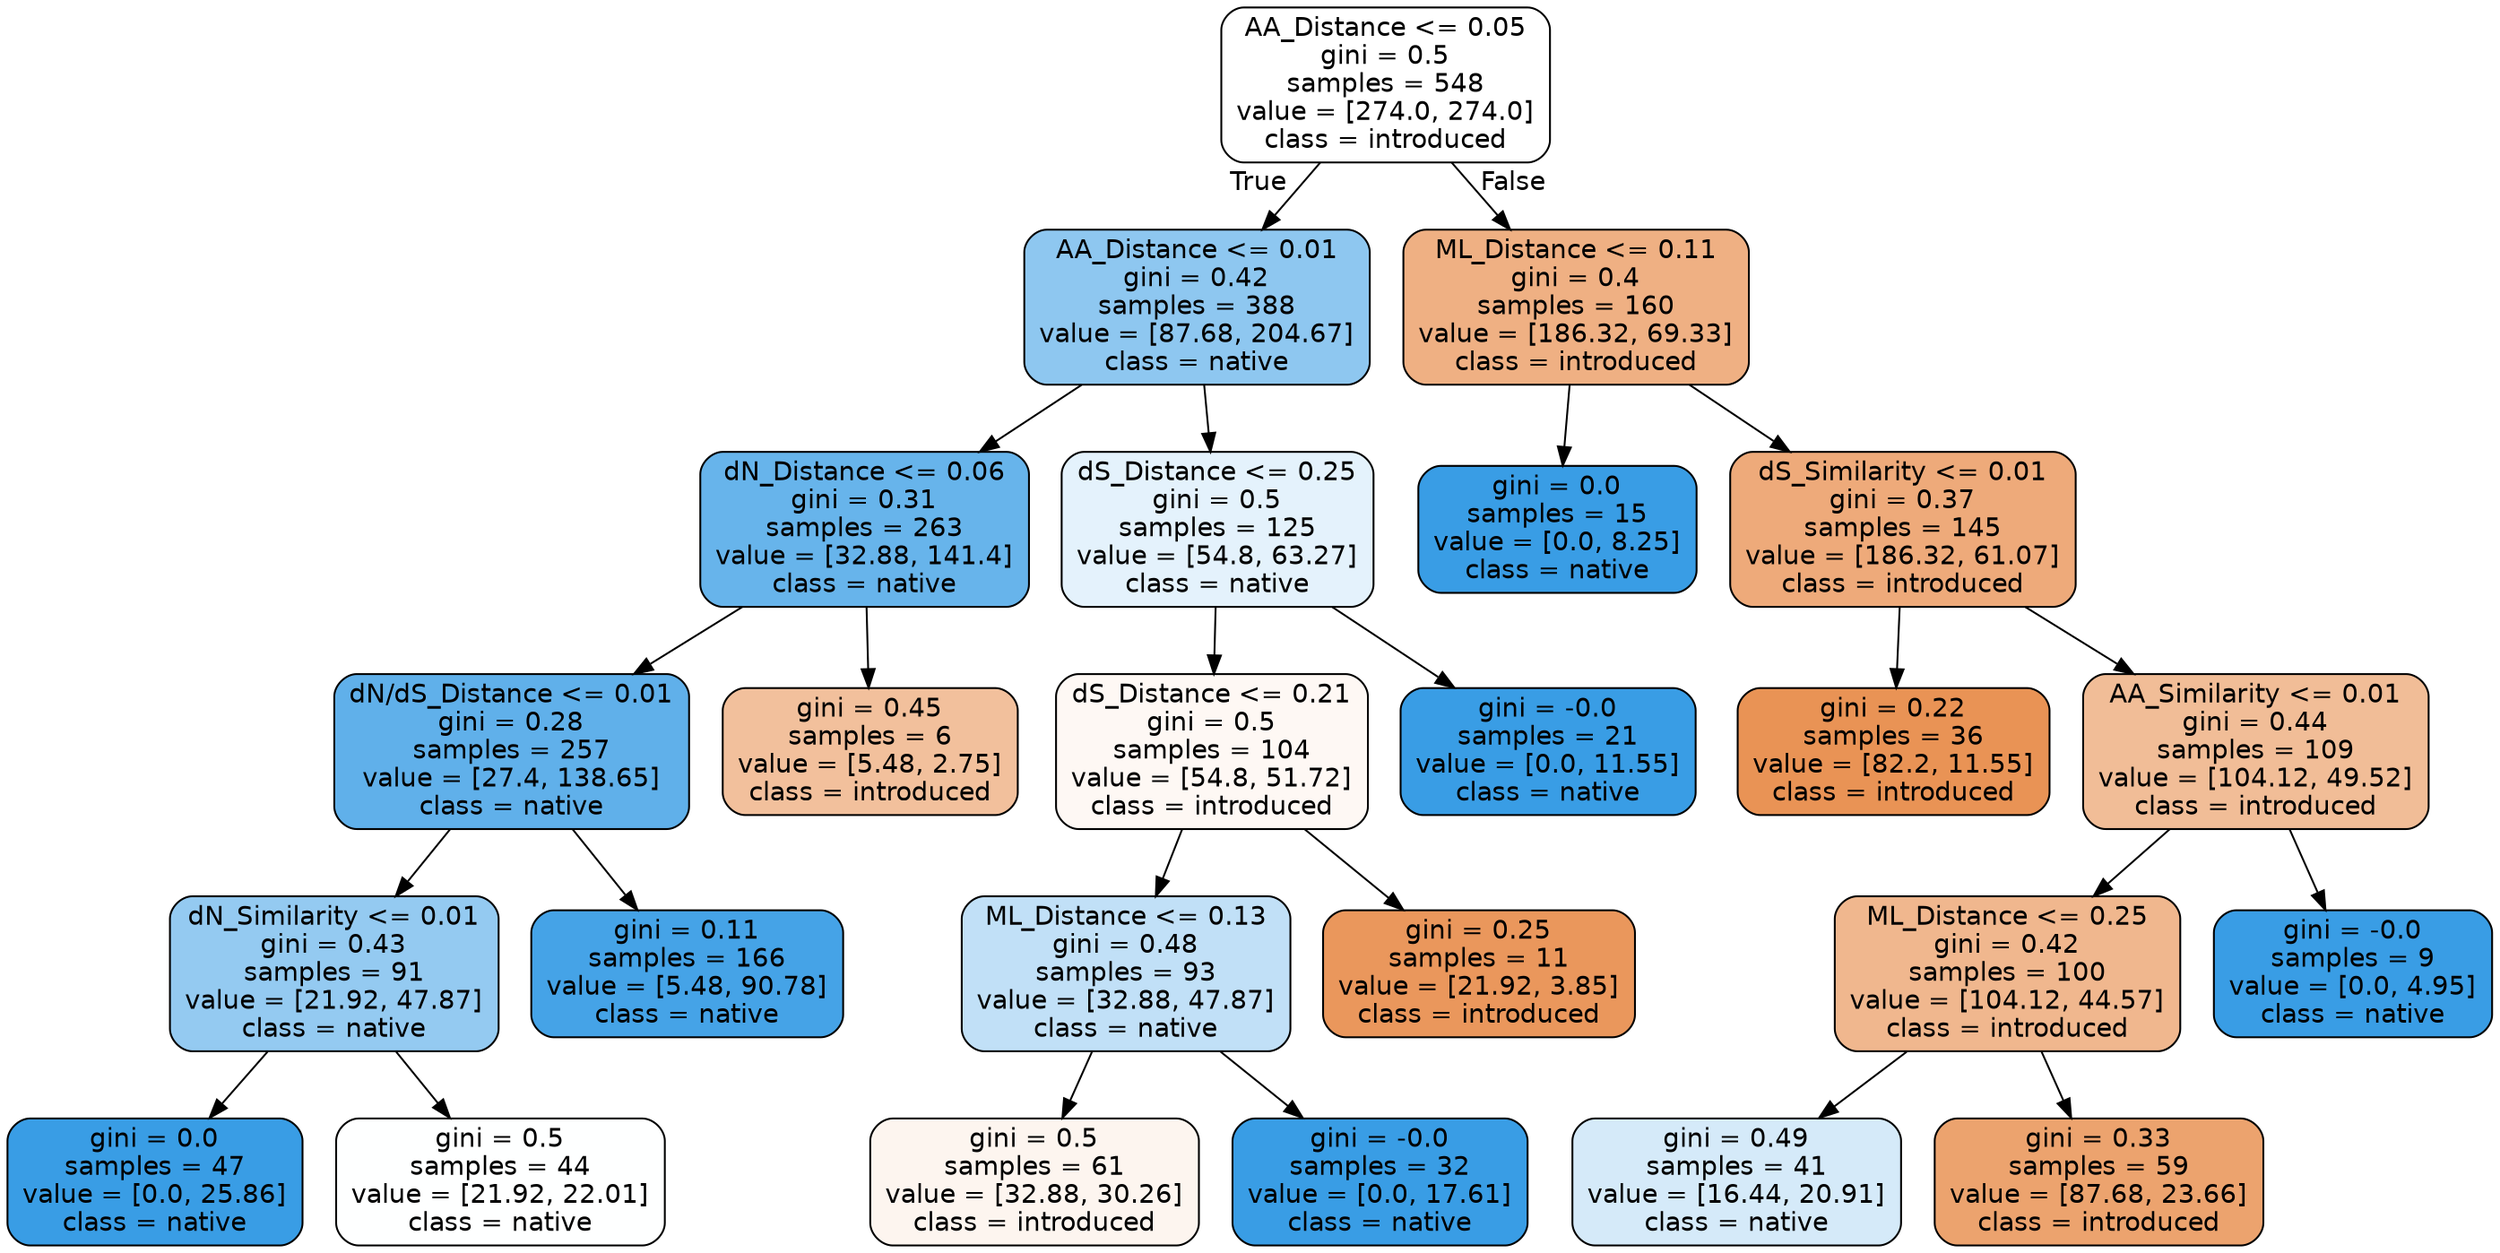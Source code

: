 digraph Tree {
node [shape=box, style="filled, rounded", color="black", fontname=helvetica] ;
edge [fontname=helvetica] ;
0 [label="AA_Distance <= 0.05\ngini = 0.5\nsamples = 548\nvalue = [274.0, 274.0]\nclass = introduced", fillcolor="#ffffff"] ;
1 [label="AA_Distance <= 0.01\ngini = 0.42\nsamples = 388\nvalue = [87.68, 204.67]\nclass = native", fillcolor="#8ec7f0"] ;
0 -> 1 [labeldistance=2.5, labelangle=45, headlabel="True"] ;
3 [label="dN_Distance <= 0.06\ngini = 0.31\nsamples = 263\nvalue = [32.88, 141.4]\nclass = native", fillcolor="#67b4eb"] ;
1 -> 3 ;
19 [label="dN/dS_Distance <= 0.01\ngini = 0.28\nsamples = 257\nvalue = [27.4, 138.65]\nclass = native", fillcolor="#60b0ea"] ;
3 -> 19 ;
21 [label="dN_Similarity <= 0.01\ngini = 0.43\nsamples = 91\nvalue = [21.92, 47.87]\nclass = native", fillcolor="#94caf1"] ;
19 -> 21 ;
23 [label="gini = 0.0\nsamples = 47\nvalue = [0.0, 25.86]\nclass = native", fillcolor="#399de5"] ;
21 -> 23 ;
24 [label="gini = 0.5\nsamples = 44\nvalue = [21.92, 22.01]\nclass = native", fillcolor="#feffff"] ;
21 -> 24 ;
22 [label="gini = 0.11\nsamples = 166\nvalue = [5.48, 90.78]\nclass = native", fillcolor="#45a3e7"] ;
19 -> 22 ;
20 [label="gini = 0.45\nsamples = 6\nvalue = [5.48, 2.75]\nclass = introduced", fillcolor="#f2c09c"] ;
3 -> 20 ;
4 [label="dS_Distance <= 0.25\ngini = 0.5\nsamples = 125\nvalue = [54.8, 63.27]\nclass = native", fillcolor="#e4f2fc"] ;
1 -> 4 ;
7 [label="dS_Distance <= 0.21\ngini = 0.5\nsamples = 104\nvalue = [54.8, 51.72]\nclass = introduced", fillcolor="#fef8f4"] ;
4 -> 7 ;
9 [label="ML_Distance <= 0.13\ngini = 0.48\nsamples = 93\nvalue = [32.88, 47.87]\nclass = native", fillcolor="#c1e0f7"] ;
7 -> 9 ;
11 [label="gini = 0.5\nsamples = 61\nvalue = [32.88, 30.26]\nclass = introduced", fillcolor="#fdf5ef"] ;
9 -> 11 ;
12 [label="gini = -0.0\nsamples = 32\nvalue = [0.0, 17.61]\nclass = native", fillcolor="#399de5"] ;
9 -> 12 ;
10 [label="gini = 0.25\nsamples = 11\nvalue = [21.92, 3.85]\nclass = introduced", fillcolor="#ea975c"] ;
7 -> 10 ;
8 [label="gini = -0.0\nsamples = 21\nvalue = [0.0, 11.55]\nclass = native", fillcolor="#399de5"] ;
4 -> 8 ;
2 [label="ML_Distance <= 0.11\ngini = 0.4\nsamples = 160\nvalue = [186.32, 69.33]\nclass = introduced", fillcolor="#efb083"] ;
0 -> 2 [labeldistance=2.5, labelangle=-45, headlabel="False"] ;
5 [label="gini = 0.0\nsamples = 15\nvalue = [0.0, 8.25]\nclass = native", fillcolor="#399de5"] ;
2 -> 5 ;
6 [label="dS_Similarity <= 0.01\ngini = 0.37\nsamples = 145\nvalue = [186.32, 61.07]\nclass = introduced", fillcolor="#eeaa7a"] ;
2 -> 6 ;
13 [label="gini = 0.22\nsamples = 36\nvalue = [82.2, 11.55]\nclass = introduced", fillcolor="#e99355"] ;
6 -> 13 ;
14 [label="AA_Similarity <= 0.01\ngini = 0.44\nsamples = 109\nvalue = [104.12, 49.52]\nclass = introduced", fillcolor="#f1bd97"] ;
6 -> 14 ;
15 [label="ML_Distance <= 0.25\ngini = 0.42\nsamples = 100\nvalue = [104.12, 44.57]\nclass = introduced", fillcolor="#f0b78e"] ;
14 -> 15 ;
17 [label="gini = 0.49\nsamples = 41\nvalue = [16.44, 20.91]\nclass = native", fillcolor="#d5eaf9"] ;
15 -> 17 ;
18 [label="gini = 0.33\nsamples = 59\nvalue = [87.68, 23.66]\nclass = introduced", fillcolor="#eca36e"] ;
15 -> 18 ;
16 [label="gini = -0.0\nsamples = 9\nvalue = [0.0, 4.95]\nclass = native", fillcolor="#399de5"] ;
14 -> 16 ;
}
